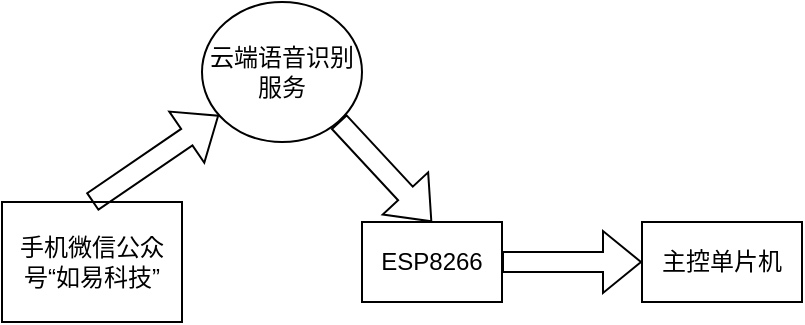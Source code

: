 <mxfile version="16.5.1" type="device"><diagram id="3mjdS2M3rfPmC4AgkF9H" name="第 1 页"><mxGraphModel dx="1038" dy="649" grid="1" gridSize="10" guides="1" tooltips="1" connect="1" arrows="1" fold="1" page="1" pageScale="1" pageWidth="827" pageHeight="1169" math="0" shadow="0"><root><mxCell id="0"/><mxCell id="1" parent="0"/><mxCell id="zwhTPFhHN1bywxV8Mzjo-1" value="手机微信公众号“如易科技”" style="rounded=0;whiteSpace=wrap;html=1;" vertex="1" parent="1"><mxGeometry x="70" y="180" width="90" height="60" as="geometry"/></mxCell><mxCell id="zwhTPFhHN1bywxV8Mzjo-2" value="云端语音识别服务" style="ellipse;whiteSpace=wrap;html=1;" vertex="1" parent="1"><mxGeometry x="170" y="80" width="80" height="70" as="geometry"/></mxCell><mxCell id="zwhTPFhHN1bywxV8Mzjo-3" value="ESP8266" style="rounded=0;whiteSpace=wrap;html=1;" vertex="1" parent="1"><mxGeometry x="250" y="190" width="70" height="40" as="geometry"/></mxCell><mxCell id="zwhTPFhHN1bywxV8Mzjo-4" value="主控单片机" style="rounded=0;whiteSpace=wrap;html=1;" vertex="1" parent="1"><mxGeometry x="390" y="190" width="80" height="40" as="geometry"/></mxCell><mxCell id="zwhTPFhHN1bywxV8Mzjo-5" value="" style="shape=flexArrow;endArrow=classic;html=1;rounded=0;exitX=0.5;exitY=0;exitDx=0;exitDy=0;" edge="1" parent="1" source="zwhTPFhHN1bywxV8Mzjo-1" target="zwhTPFhHN1bywxV8Mzjo-2"><mxGeometry width="50" height="50" relative="1" as="geometry"><mxPoint x="390" y="350" as="sourcePoint"/><mxPoint x="440" y="300" as="targetPoint"/></mxGeometry></mxCell><mxCell id="zwhTPFhHN1bywxV8Mzjo-6" value="" style="shape=flexArrow;endArrow=classic;html=1;rounded=0;exitX=1;exitY=1;exitDx=0;exitDy=0;entryX=0.5;entryY=0;entryDx=0;entryDy=0;" edge="1" parent="1" source="zwhTPFhHN1bywxV8Mzjo-2" target="zwhTPFhHN1bywxV8Mzjo-3"><mxGeometry width="50" height="50" relative="1" as="geometry"><mxPoint x="125" y="190" as="sourcePoint"/><mxPoint x="290" y="180" as="targetPoint"/></mxGeometry></mxCell><mxCell id="zwhTPFhHN1bywxV8Mzjo-8" value="" style="shape=flexArrow;endArrow=classic;html=1;rounded=0;exitX=1;exitY=0.5;exitDx=0;exitDy=0;entryX=0;entryY=0.5;entryDx=0;entryDy=0;" edge="1" parent="1" source="zwhTPFhHN1bywxV8Mzjo-3" target="zwhTPFhHN1bywxV8Mzjo-4"><mxGeometry width="50" height="50" relative="1" as="geometry"><mxPoint x="135" y="200" as="sourcePoint"/><mxPoint x="198.49" y="156.56" as="targetPoint"/></mxGeometry></mxCell></root></mxGraphModel></diagram></mxfile>